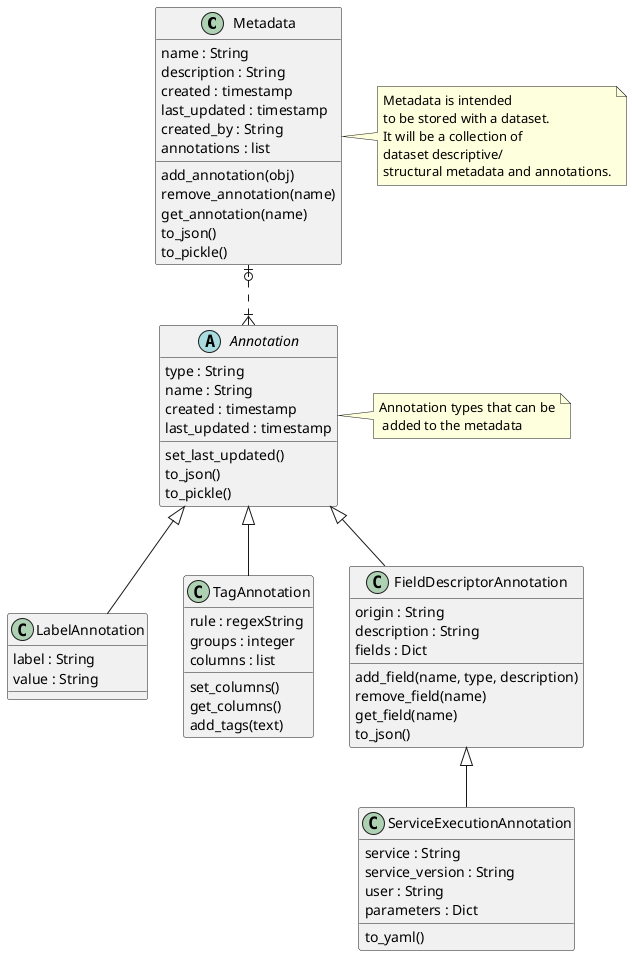 @startuml
class Metadata {
    name : String
    description : String
    created : timestamp
    last_updated : timestamp
    created_by : String
    annotations : list
    add_annotation(obj)
    remove_annotation(name)
    get_annotation(name)
    to_json()
    to_pickle()
}
note right: Metadata is intended\nto be stored with a dataset.\nIt will be a collection of\ndataset descriptive/\nstructural metadata and annotations.

abstract class Annotation {
    type : String
    name : String
    created : timestamp
    last_updated : timestamp
    set_last_updated()
    to_json()
    to_pickle()
}
note right: Annotation types that can be\n added to the metadata

class LabelAnnotation {
    label : String
    value : String
}

class TagAnnotation {
    rule : regexString
    groups : integer
    columns : list
    set_columns()
    get_columns()
    add_tags(text)
}

class FieldDescriptorAnnotation {
    origin : String
    description : String
    fields : Dict
    add_field(name, type, description)
    remove_field(name)
    get_field(name)
    to_json()
}

class ServiceExecutionAnnotation {
    service : String
    service_version : String
    user : String
    parameters : Dict
    to_yaml()
}

Metadata  |o..|{   Annotation
Annotation <|-- LabelAnnotation
Annotation <|-- TagAnnotation
Annotation <|-- FieldDescriptorAnnotation
FieldDescriptorAnnotation <|-- ServiceExecutionAnnotation
@enduml